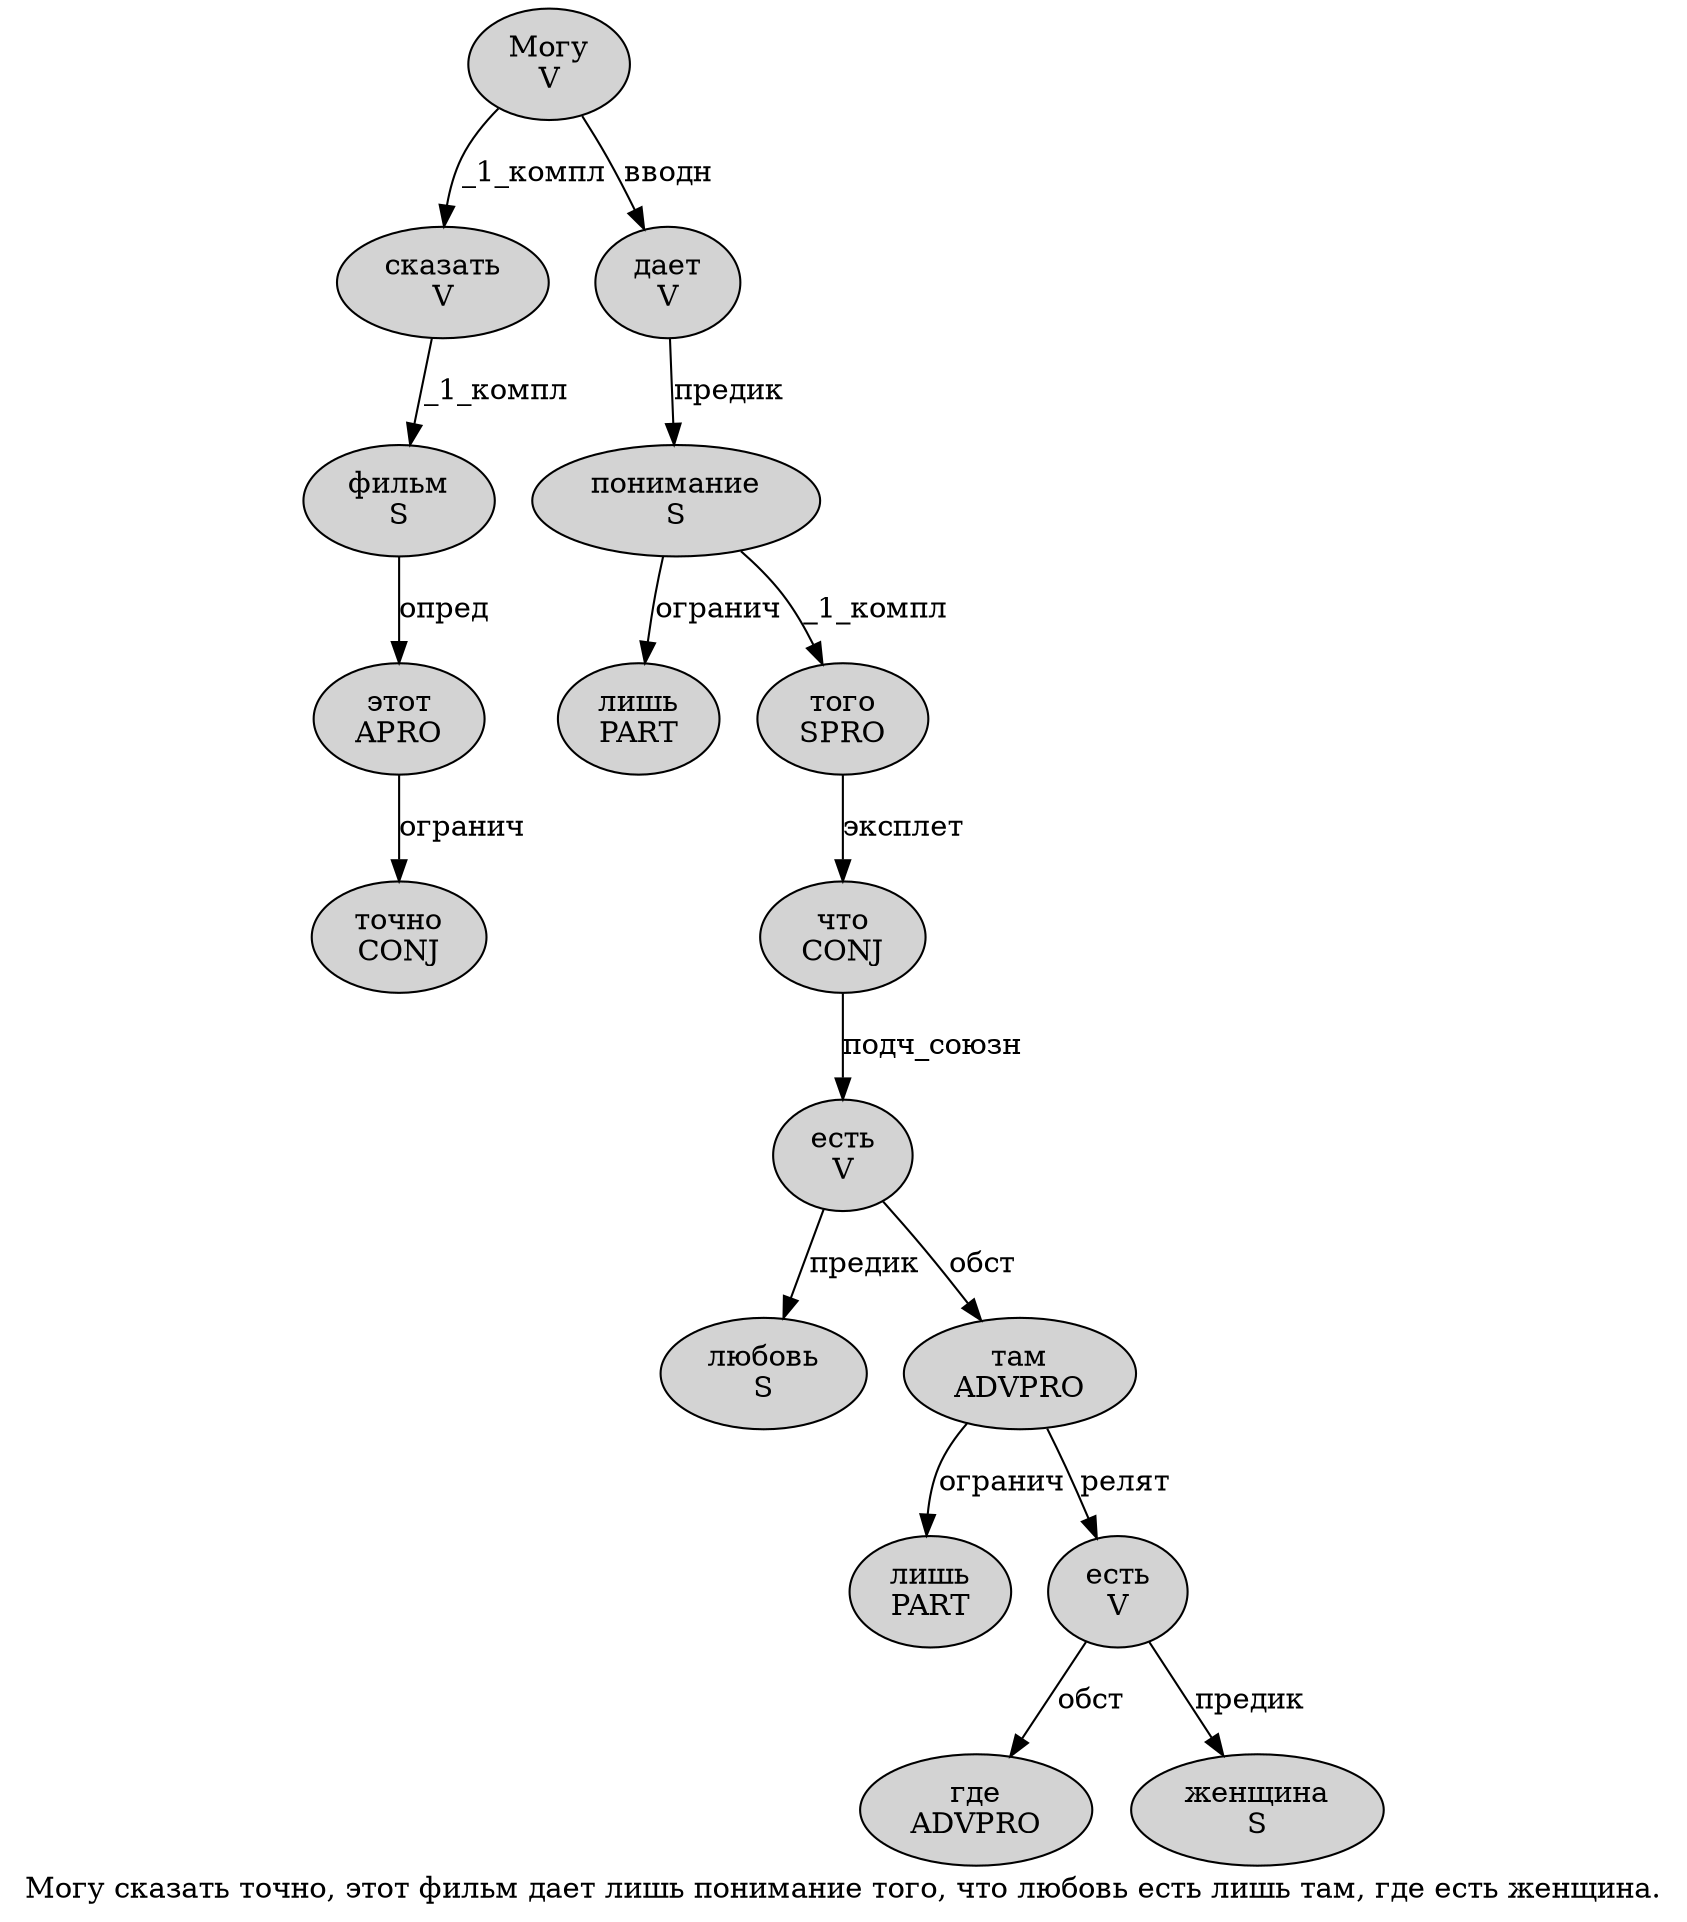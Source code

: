 digraph SENTENCE_3114 {
	graph [label="Могу сказать точно, этот фильм дает лишь понимание того, что любовь есть лишь там, где есть женщина."]
	node [style=filled]
		0 [label="Могу
V" color="" fillcolor=lightgray penwidth=1 shape=ellipse]
		1 [label="сказать
V" color="" fillcolor=lightgray penwidth=1 shape=ellipse]
		2 [label="точно
CONJ" color="" fillcolor=lightgray penwidth=1 shape=ellipse]
		4 [label="этот
APRO" color="" fillcolor=lightgray penwidth=1 shape=ellipse]
		5 [label="фильм
S" color="" fillcolor=lightgray penwidth=1 shape=ellipse]
		6 [label="дает
V" color="" fillcolor=lightgray penwidth=1 shape=ellipse]
		7 [label="лишь
PART" color="" fillcolor=lightgray penwidth=1 shape=ellipse]
		8 [label="понимание
S" color="" fillcolor=lightgray penwidth=1 shape=ellipse]
		9 [label="того
SPRO" color="" fillcolor=lightgray penwidth=1 shape=ellipse]
		11 [label="что
CONJ" color="" fillcolor=lightgray penwidth=1 shape=ellipse]
		12 [label="любовь
S" color="" fillcolor=lightgray penwidth=1 shape=ellipse]
		13 [label="есть
V" color="" fillcolor=lightgray penwidth=1 shape=ellipse]
		14 [label="лишь
PART" color="" fillcolor=lightgray penwidth=1 shape=ellipse]
		15 [label="там
ADVPRO" color="" fillcolor=lightgray penwidth=1 shape=ellipse]
		17 [label="где
ADVPRO" color="" fillcolor=lightgray penwidth=1 shape=ellipse]
		18 [label="есть
V" color="" fillcolor=lightgray penwidth=1 shape=ellipse]
		19 [label="женщина
S" color="" fillcolor=lightgray penwidth=1 shape=ellipse]
			4 -> 2 [label="огранич"]
			15 -> 14 [label="огранич"]
			15 -> 18 [label="релят"]
			13 -> 12 [label="предик"]
			13 -> 15 [label="обст"]
			11 -> 13 [label="подч_союзн"]
			8 -> 7 [label="огранич"]
			8 -> 9 [label="_1_компл"]
			9 -> 11 [label="эксплет"]
			18 -> 17 [label="обст"]
			18 -> 19 [label="предик"]
			0 -> 1 [label="_1_компл"]
			0 -> 6 [label="вводн"]
			1 -> 5 [label="_1_компл"]
			6 -> 8 [label="предик"]
			5 -> 4 [label="опред"]
}
